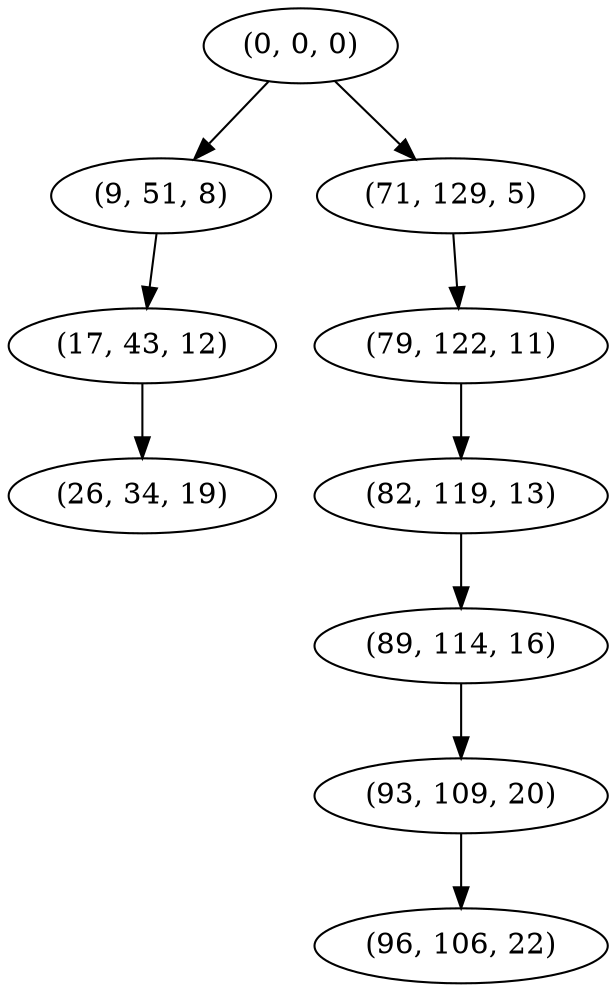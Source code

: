 digraph tree {
    "(0, 0, 0)";
    "(9, 51, 8)";
    "(17, 43, 12)";
    "(26, 34, 19)";
    "(71, 129, 5)";
    "(79, 122, 11)";
    "(82, 119, 13)";
    "(89, 114, 16)";
    "(93, 109, 20)";
    "(96, 106, 22)";
    "(0, 0, 0)" -> "(9, 51, 8)";
    "(0, 0, 0)" -> "(71, 129, 5)";
    "(9, 51, 8)" -> "(17, 43, 12)";
    "(17, 43, 12)" -> "(26, 34, 19)";
    "(71, 129, 5)" -> "(79, 122, 11)";
    "(79, 122, 11)" -> "(82, 119, 13)";
    "(82, 119, 13)" -> "(89, 114, 16)";
    "(89, 114, 16)" -> "(93, 109, 20)";
    "(93, 109, 20)" -> "(96, 106, 22)";
}
